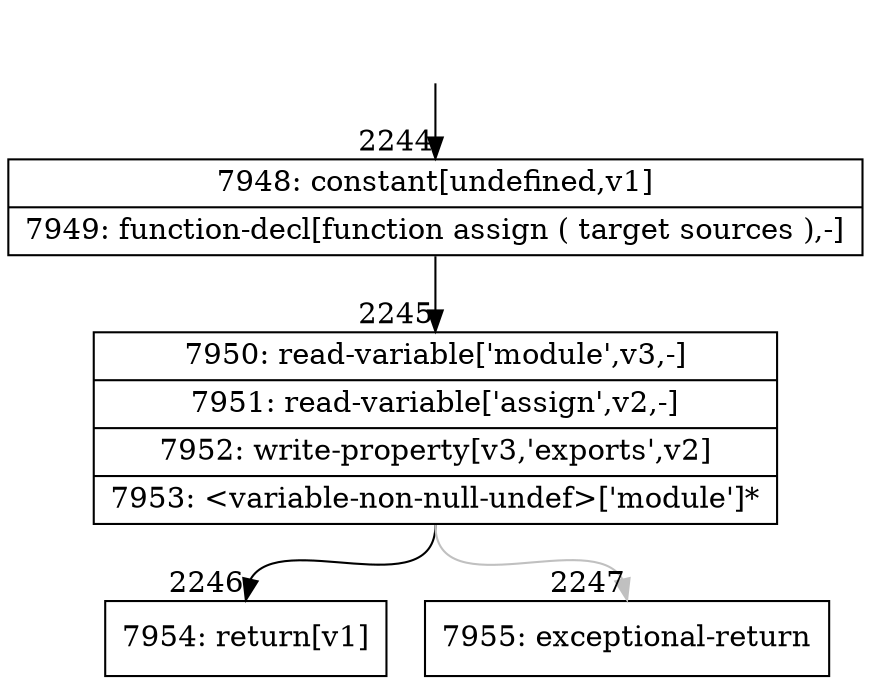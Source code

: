 digraph {
rankdir="TD"
BB_entry159[shape=none,label=""];
BB_entry159 -> BB2244 [tailport=s, headport=n, headlabel="    2244"]
BB2244 [shape=record label="{7948: constant[undefined,v1]|7949: function-decl[function assign ( target sources ),-]}" ] 
BB2244 -> BB2245 [tailport=s, headport=n, headlabel="      2245"]
BB2245 [shape=record label="{7950: read-variable['module',v3,-]|7951: read-variable['assign',v2,-]|7952: write-property[v3,'exports',v2]|7953: \<variable-non-null-undef\>['module']*}" ] 
BB2245 -> BB2246 [tailport=s, headport=n, headlabel="      2246"]
BB2245 -> BB2247 [tailport=s, headport=n, color=gray, headlabel="      2247"]
BB2246 [shape=record label="{7954: return[v1]}" ] 
BB2247 [shape=record label="{7955: exceptional-return}" ] 
//#$~ 4206
}
